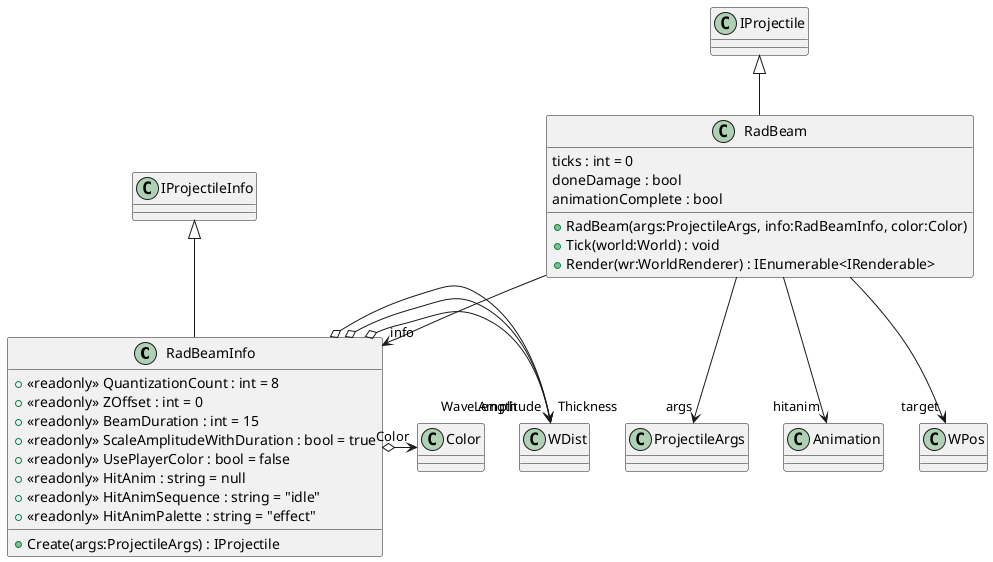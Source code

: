 @startuml
class RadBeamInfo {
    + <<readonly>> QuantizationCount : int = 8
    + <<readonly>> ZOffset : int = 0
    + <<readonly>> BeamDuration : int = 15
    + <<readonly>> ScaleAmplitudeWithDuration : bool = true
    + <<readonly>> UsePlayerColor : bool = false
    + <<readonly>> HitAnim : string = null
    + <<readonly>> HitAnimSequence : string = "idle"
    + <<readonly>> HitAnimPalette : string = "effect"
    + Create(args:ProjectileArgs) : IProjectile
}
class RadBeam {
    ticks : int = 0
    doneDamage : bool
    animationComplete : bool
    + RadBeam(args:ProjectileArgs, info:RadBeamInfo, color:Color)
    + Tick(world:World) : void
    + Render(wr:WorldRenderer) : IEnumerable<IRenderable>
}
IProjectileInfo <|-- RadBeamInfo
RadBeamInfo o-> "Thickness" WDist
RadBeamInfo o-> "Amplitude" WDist
RadBeamInfo o-> "WaveLength" WDist
RadBeamInfo o-> "Color" Color
IProjectile <|-- RadBeam
RadBeam --> "args" ProjectileArgs
RadBeam --> "info" RadBeamInfo
RadBeam --> "hitanim" Animation
RadBeam --> "target" WPos
@enduml
